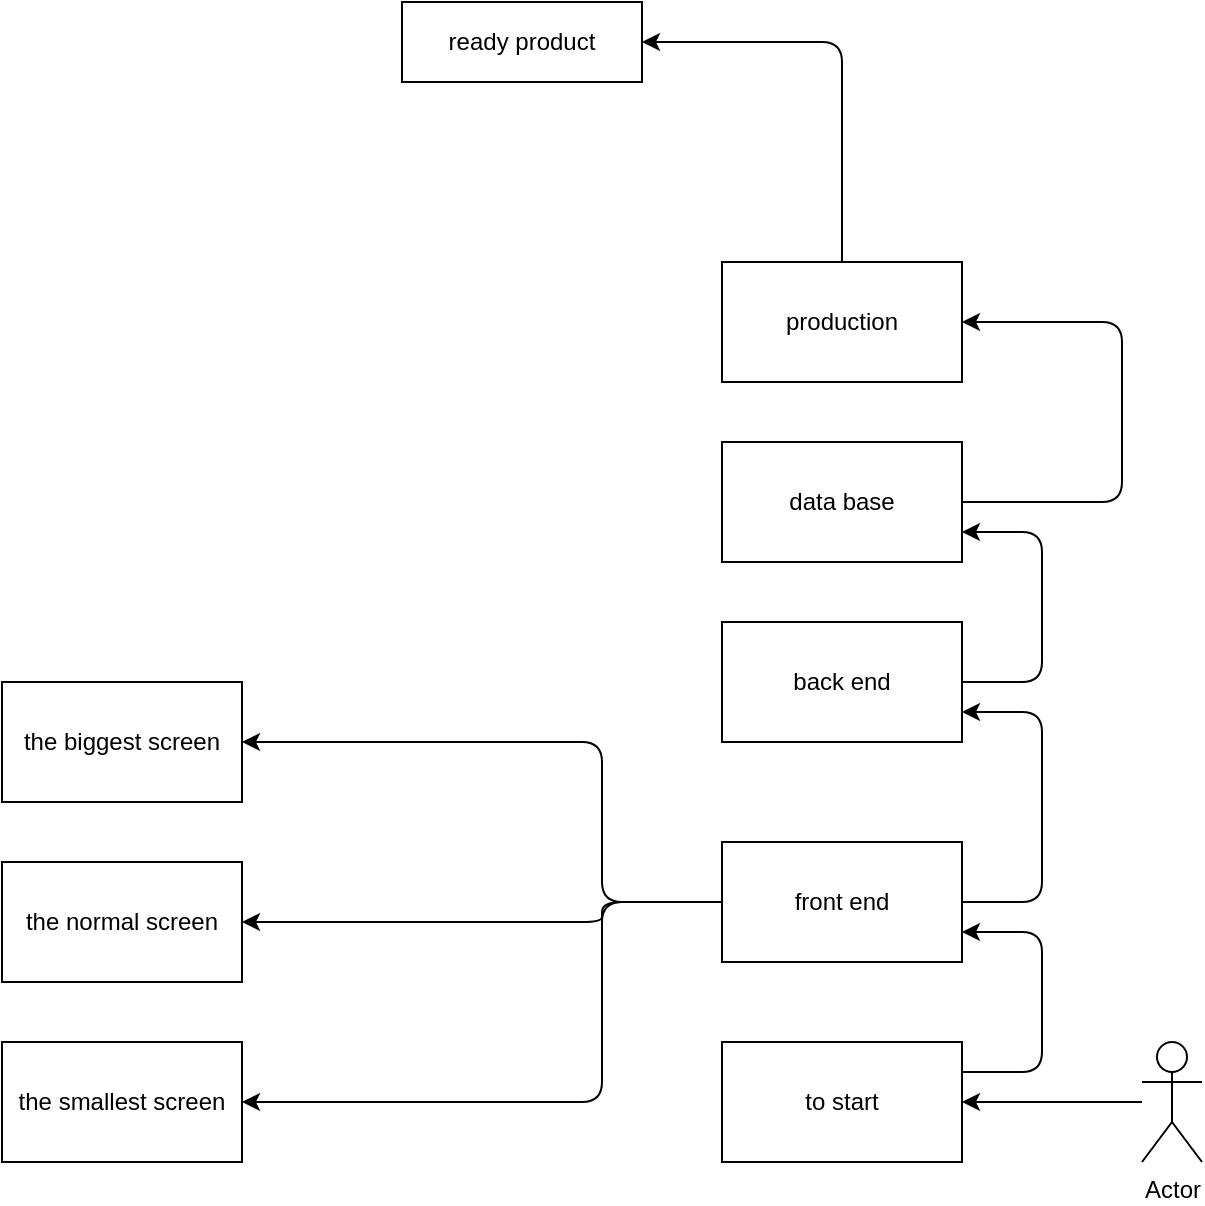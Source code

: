 <mxfile>
    <diagram id="0RbdAQeeoRdbR9BIYDMS" name="Page-1">
        <mxGraphModel dx="2236" dy="792" grid="1" gridSize="10" guides="1" tooltips="1" connect="1" arrows="1" fold="1" page="1" pageScale="1" pageWidth="850" pageHeight="1100" math="0" shadow="0">
            <root>
                <mxCell id="0"/>
                <mxCell id="1" parent="0"/>
                <mxCell id="2" value="ready product&lt;br&gt;" style="whiteSpace=wrap;html=1;" parent="1" vertex="1">
                    <mxGeometry x="40" y="80" width="120" height="40" as="geometry"/>
                </mxCell>
                <mxCell id="14" style="edgeStyle=none;html=1;exitX=1;exitY=0.25;exitDx=0;exitDy=0;entryX=1;entryY=0.75;entryDx=0;entryDy=0;" parent="1" source="3" target="6" edge="1">
                    <mxGeometry relative="1" as="geometry">
                        <Array as="points">
                            <mxPoint x="360" y="615"/>
                            <mxPoint x="360" y="545"/>
                        </Array>
                    </mxGeometry>
                </mxCell>
                <mxCell id="3" value="to start" style="whiteSpace=wrap;html=1;" parent="1" vertex="1">
                    <mxGeometry x="200" y="600" width="120" height="60" as="geometry"/>
                </mxCell>
                <mxCell id="5" value="" style="edgeStyle=none;html=1;" parent="1" source="4" target="3" edge="1">
                    <mxGeometry relative="1" as="geometry"/>
                </mxCell>
                <mxCell id="4" value="Actor" style="shape=umlActor;verticalLabelPosition=bottom;verticalAlign=top;html=1;outlineConnect=0;" parent="1" vertex="1">
                    <mxGeometry x="410" y="600" width="30" height="60" as="geometry"/>
                </mxCell>
                <mxCell id="13" style="edgeStyle=none;html=1;entryX=1;entryY=0.75;entryDx=0;entryDy=0;" parent="1" source="6" target="7" edge="1">
                    <mxGeometry relative="1" as="geometry">
                        <Array as="points">
                            <mxPoint x="360" y="530"/>
                            <mxPoint x="360" y="435"/>
                        </Array>
                    </mxGeometry>
                </mxCell>
                <mxCell id="16" style="edgeStyle=none;html=1;entryX=1;entryY=0.5;entryDx=0;entryDy=0;" edge="1" parent="1" source="6" target="15">
                    <mxGeometry relative="1" as="geometry">
                        <Array as="points">
                            <mxPoint x="140" y="530"/>
                            <mxPoint x="140" y="450"/>
                        </Array>
                    </mxGeometry>
                </mxCell>
                <mxCell id="20" style="edgeStyle=none;html=1;entryX=1;entryY=0.5;entryDx=0;entryDy=0;" edge="1" parent="1" source="6" target="17">
                    <mxGeometry relative="1" as="geometry">
                        <Array as="points">
                            <mxPoint x="140" y="530"/>
                            <mxPoint x="140" y="540"/>
                        </Array>
                    </mxGeometry>
                </mxCell>
                <mxCell id="21" style="edgeStyle=none;html=1;entryX=1;entryY=0.5;entryDx=0;entryDy=0;" edge="1" parent="1" source="6" target="18">
                    <mxGeometry relative="1" as="geometry">
                        <Array as="points">
                            <mxPoint x="140" y="530"/>
                            <mxPoint x="140" y="630"/>
                        </Array>
                    </mxGeometry>
                </mxCell>
                <mxCell id="6" value="front end" style="whiteSpace=wrap;html=1;" parent="1" vertex="1">
                    <mxGeometry x="200" y="500" width="120" height="60" as="geometry"/>
                </mxCell>
                <mxCell id="12" style="edgeStyle=none;html=1;entryX=1;entryY=0.75;entryDx=0;entryDy=0;" parent="1" source="7" target="8" edge="1">
                    <mxGeometry relative="1" as="geometry">
                        <Array as="points">
                            <mxPoint x="360" y="420"/>
                            <mxPoint x="360" y="345"/>
                        </Array>
                    </mxGeometry>
                </mxCell>
                <mxCell id="7" value="back end" style="whiteSpace=wrap;html=1;" parent="1" vertex="1">
                    <mxGeometry x="200" y="390" width="120" height="60" as="geometry"/>
                </mxCell>
                <mxCell id="11" style="edgeStyle=none;html=1;entryX=1;entryY=0.5;entryDx=0;entryDy=0;" parent="1" source="8" target="9" edge="1">
                    <mxGeometry relative="1" as="geometry">
                        <Array as="points">
                            <mxPoint x="400" y="330"/>
                            <mxPoint x="400" y="240"/>
                        </Array>
                    </mxGeometry>
                </mxCell>
                <mxCell id="8" value="data base&lt;br&gt;" style="whiteSpace=wrap;html=1;" parent="1" vertex="1">
                    <mxGeometry x="200" y="300" width="120" height="60" as="geometry"/>
                </mxCell>
                <mxCell id="10" style="edgeStyle=none;html=1;entryX=1;entryY=0.5;entryDx=0;entryDy=0;" parent="1" source="9" target="2" edge="1">
                    <mxGeometry relative="1" as="geometry">
                        <Array as="points">
                            <mxPoint x="260" y="100"/>
                        </Array>
                    </mxGeometry>
                </mxCell>
                <mxCell id="9" value="production&lt;br&gt;" style="whiteSpace=wrap;html=1;" parent="1" vertex="1">
                    <mxGeometry x="200" y="210" width="120" height="60" as="geometry"/>
                </mxCell>
                <mxCell id="15" value="the biggest screen&lt;br&gt;" style="whiteSpace=wrap;html=1;" vertex="1" parent="1">
                    <mxGeometry x="-160" y="420" width="120" height="60" as="geometry"/>
                </mxCell>
                <mxCell id="17" value="the normal screen" style="whiteSpace=wrap;html=1;" vertex="1" parent="1">
                    <mxGeometry x="-160" y="510" width="120" height="60" as="geometry"/>
                </mxCell>
                <mxCell id="18" value="the smallest screen&lt;br&gt;" style="whiteSpace=wrap;html=1;" vertex="1" parent="1">
                    <mxGeometry x="-160" y="600" width="120" height="60" as="geometry"/>
                </mxCell>
            </root>
        </mxGraphModel>
    </diagram>
</mxfile>